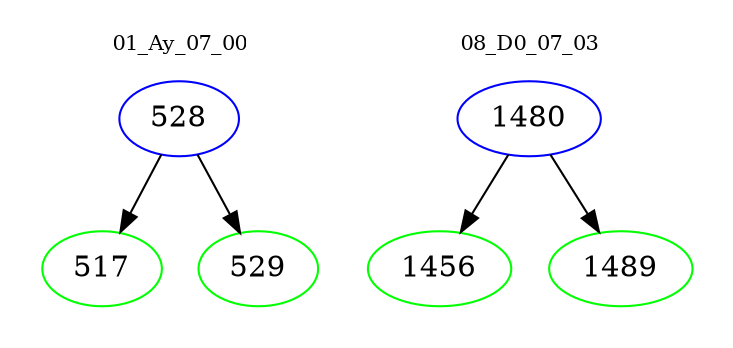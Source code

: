 digraph{
subgraph cluster_0 {
color = white
label = "01_Ay_07_00";
fontsize=10;
T0_528 [label="528", color="blue"]
T0_528 -> T0_517 [color="black"]
T0_517 [label="517", color="green"]
T0_528 -> T0_529 [color="black"]
T0_529 [label="529", color="green"]
}
subgraph cluster_1 {
color = white
label = "08_D0_07_03";
fontsize=10;
T1_1480 [label="1480", color="blue"]
T1_1480 -> T1_1456 [color="black"]
T1_1456 [label="1456", color="green"]
T1_1480 -> T1_1489 [color="black"]
T1_1489 [label="1489", color="green"]
}
}

